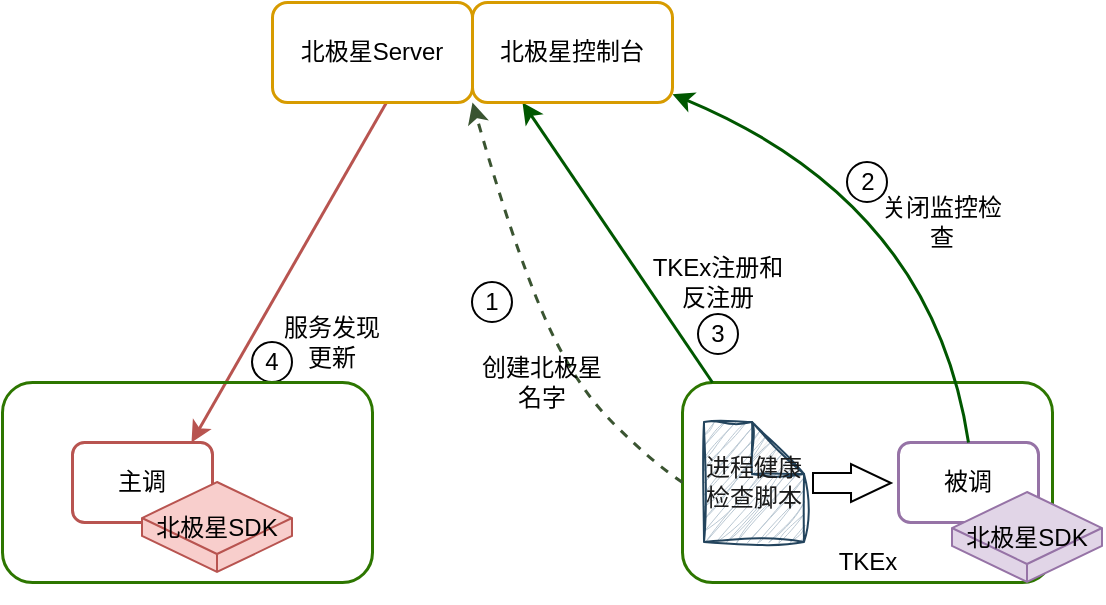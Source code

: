 <mxfile version="21.0.6" type="github">
  <diagram name="第 1 页" id="6H1Ki1rr6aSV09BoeHP-">
    <mxGraphModel dx="1306" dy="740" grid="1" gridSize="10" guides="1" tooltips="1" connect="1" arrows="1" fold="1" page="1" pageScale="1" pageWidth="827" pageHeight="1169" math="0" shadow="0">
      <root>
        <mxCell id="0" />
        <mxCell id="1" parent="0" />
        <mxCell id="TcJszXdFOMSEdADV4AaX-4" value="" style="rounded=1;whiteSpace=wrap;html=1;fillColor=none;strokeWidth=1.5;fontColor=#ffffff;strokeColor=#2D7600;" vertex="1" parent="1">
          <mxGeometry x="475" y="420" width="185" height="100" as="geometry" />
        </mxCell>
        <mxCell id="TcJszXdFOMSEdADV4AaX-2" value="主调" style="rounded=1;whiteSpace=wrap;html=1;fillColor=none;strokeWidth=1.5;strokeColor=#b85450;" vertex="1" parent="1">
          <mxGeometry x="170" y="450" width="70" height="40" as="geometry" />
        </mxCell>
        <mxCell id="TcJszXdFOMSEdADV4AaX-3" value="被调" style="rounded=1;whiteSpace=wrap;html=1;fillColor=none;strokeWidth=1.5;strokeColor=#9673a6;" vertex="1" parent="1">
          <mxGeometry x="583" y="450" width="70" height="40" as="geometry" />
        </mxCell>
        <mxCell id="TcJszXdFOMSEdADV4AaX-5" value="TKEx" style="rounded=1;whiteSpace=wrap;html=1;fillColor=none;strokeWidth=1.5;strokeColor=none;" vertex="1" parent="1">
          <mxGeometry x="532.5" y="490" width="70" height="40" as="geometry" />
        </mxCell>
        <mxCell id="TcJszXdFOMSEdADV4AaX-7" value="&lt;font color=&quot;#1a1a1a&quot;&gt;进程健康检查脚本&lt;/font&gt;" style="shape=note;whiteSpace=wrap;html=1;backgroundOutline=1;darkOpacity=0.05;size=26;fillColor=#bac8d3;sketch=1;curveFitting=1;jiggle=2;strokeColor=#23445d;" vertex="1" parent="1">
          <mxGeometry x="486" y="440" width="50" height="60" as="geometry" />
        </mxCell>
        <mxCell id="TcJszXdFOMSEdADV4AaX-8" value="" style="curved=1;endArrow=classic;html=1;rounded=0;exitX=0.5;exitY=0;exitDx=0;exitDy=0;strokeWidth=1.5;fillColor=#008a00;strokeColor=#005700;" edge="1" parent="1" source="TcJszXdFOMSEdADV4AaX-3" target="TcJszXdFOMSEdADV4AaX-26">
          <mxGeometry width="50" height="50" relative="1" as="geometry">
            <mxPoint x="390" y="400" as="sourcePoint" />
            <mxPoint x="420" y="265" as="targetPoint" />
            <Array as="points">
              <mxPoint x="600" y="330" />
            </Array>
          </mxGeometry>
        </mxCell>
        <mxCell id="TcJszXdFOMSEdADV4AaX-9" value="关闭监控检查" style="rounded=1;whiteSpace=wrap;html=1;fillColor=none;strokeWidth=1.5;strokeColor=none;" vertex="1" parent="1">
          <mxGeometry x="570" y="320" width="70" height="40" as="geometry" />
        </mxCell>
        <mxCell id="TcJszXdFOMSEdADV4AaX-10" value="" style="shape=flexArrow;endArrow=classic;html=1;rounded=0;endWidth=8;endSize=6.33;" edge="1" parent="1">
          <mxGeometry width="50" height="50" relative="1" as="geometry">
            <mxPoint x="540" y="470.5" as="sourcePoint" />
            <mxPoint x="580" y="470.5" as="targetPoint" />
          </mxGeometry>
        </mxCell>
        <mxCell id="TcJszXdFOMSEdADV4AaX-11" value="" style="endArrow=classic;html=1;rounded=0;entryX=0.75;entryY=1;entryDx=0;entryDy=0;strokeWidth=1.5;fillColor=#008a00;strokeColor=#005700;exitX=0.081;exitY=0;exitDx=0;exitDy=0;exitPerimeter=0;" edge="1" parent="1" source="TcJszXdFOMSEdADV4AaX-4">
          <mxGeometry width="50" height="50" relative="1" as="geometry">
            <mxPoint x="480" y="430" as="sourcePoint" />
            <mxPoint x="395" y="280" as="targetPoint" />
          </mxGeometry>
        </mxCell>
        <mxCell id="TcJszXdFOMSEdADV4AaX-12" value="TKEx注册和反注册" style="rounded=1;whiteSpace=wrap;html=1;fillColor=none;strokeWidth=1.5;strokeColor=none;" vertex="1" parent="1">
          <mxGeometry x="458" y="350" width="70" height="40" as="geometry" />
        </mxCell>
        <mxCell id="TcJszXdFOMSEdADV4AaX-13" value="" style="endArrow=classic;html=1;rounded=0;entryX=0.75;entryY=0;entryDx=0;entryDy=0;strokeWidth=1.5;fillColor=#f8cecc;strokeColor=#b85450;exitX=0;exitY=1;exitDx=0;exitDy=0;" edge="1" parent="1">
          <mxGeometry width="50" height="50" relative="1" as="geometry">
            <mxPoint x="327" y="280" as="sourcePoint" />
            <mxPoint x="229.5" y="450" as="targetPoint" />
          </mxGeometry>
        </mxCell>
        <mxCell id="TcJszXdFOMSEdADV4AaX-14" value="服务发现更新" style="rounded=1;whiteSpace=wrap;html=1;fillColor=none;strokeWidth=1.5;strokeColor=none;" vertex="1" parent="1">
          <mxGeometry x="270" y="380" width="60" height="40" as="geometry" />
        </mxCell>
        <mxCell id="TcJszXdFOMSEdADV4AaX-15" value="" style="curved=1;endArrow=classic;html=1;rounded=0;exitX=0;exitY=0.5;exitDx=0;exitDy=0;entryX=0.5;entryY=1;entryDx=0;entryDy=0;dashed=1;strokeWidth=1.5;fillColor=#6d8764;strokeColor=#3A5431;" edge="1" parent="1" source="TcJszXdFOMSEdADV4AaX-4">
          <mxGeometry width="50" height="50" relative="1" as="geometry">
            <mxPoint x="390" y="390" as="sourcePoint" />
            <mxPoint x="370" y="280" as="targetPoint" />
            <Array as="points">
              <mxPoint x="460" y="460" />
              <mxPoint x="420" y="420" />
              <mxPoint x="390" y="350" />
            </Array>
          </mxGeometry>
        </mxCell>
        <mxCell id="TcJszXdFOMSEdADV4AaX-16" value="创建北极星名字" style="rounded=1;whiteSpace=wrap;html=1;fillColor=none;strokeWidth=1.5;strokeColor=none;" vertex="1" parent="1">
          <mxGeometry x="370" y="400" width="70" height="40" as="geometry" />
        </mxCell>
        <mxCell id="TcJszXdFOMSEdADV4AaX-17" value="1" style="ellipse;whiteSpace=wrap;html=1;aspect=fixed;fillColor=none;" vertex="1" parent="1">
          <mxGeometry x="370" y="370" width="20" height="20" as="geometry" />
        </mxCell>
        <mxCell id="TcJszXdFOMSEdADV4AaX-19" value="3" style="ellipse;whiteSpace=wrap;html=1;aspect=fixed;fillColor=none;" vertex="1" parent="1">
          <mxGeometry x="483" y="386" width="20" height="20" as="geometry" />
        </mxCell>
        <mxCell id="TcJszXdFOMSEdADV4AaX-20" value="2" style="ellipse;whiteSpace=wrap;html=1;aspect=fixed;fillColor=none;" vertex="1" parent="1">
          <mxGeometry x="557.5" y="310" width="20" height="20" as="geometry" />
        </mxCell>
        <mxCell id="TcJszXdFOMSEdADV4AaX-21" value="4" style="ellipse;whiteSpace=wrap;html=1;aspect=fixed;fillColor=none;" vertex="1" parent="1">
          <mxGeometry x="260" y="400" width="20" height="20" as="geometry" />
        </mxCell>
        <mxCell id="TcJszXdFOMSEdADV4AaX-23" value="北极星SDK" style="html=1;whiteSpace=wrap;shape=isoCube2;backgroundOutline=1;isoAngle=15;fillColor=#e1d5e7;strokeColor=#9673a6;" vertex="1" parent="1">
          <mxGeometry x="610" y="475" width="75" height="45" as="geometry" />
        </mxCell>
        <mxCell id="TcJszXdFOMSEdADV4AaX-24" value="北极星SDK" style="html=1;whiteSpace=wrap;shape=isoCube2;backgroundOutline=1;isoAngle=15;fillColor=#f8cecc;strokeColor=#b85450;" vertex="1" parent="1">
          <mxGeometry x="205" y="470" width="75" height="45" as="geometry" />
        </mxCell>
        <mxCell id="TcJszXdFOMSEdADV4AaX-25" value="" style="rounded=1;whiteSpace=wrap;html=1;fillColor=none;strokeWidth=1.5;fontColor=#ffffff;strokeColor=#2D7600;" vertex="1" parent="1">
          <mxGeometry x="135" y="420" width="185" height="100" as="geometry" />
        </mxCell>
        <mxCell id="TcJszXdFOMSEdADV4AaX-26" value="北极星控制台" style="rounded=1;whiteSpace=wrap;html=1;fillColor=none;strokeWidth=1.5;strokeColor=#d79b00;" vertex="1" parent="1">
          <mxGeometry x="370" y="230" width="100" height="50" as="geometry" />
        </mxCell>
        <mxCell id="TcJszXdFOMSEdADV4AaX-27" value="北极星Server" style="rounded=1;whiteSpace=wrap;html=1;fillColor=none;strokeWidth=1.5;strokeColor=#d79b00;" vertex="1" parent="1">
          <mxGeometry x="270" y="230" width="100" height="50" as="geometry" />
        </mxCell>
      </root>
    </mxGraphModel>
  </diagram>
</mxfile>
